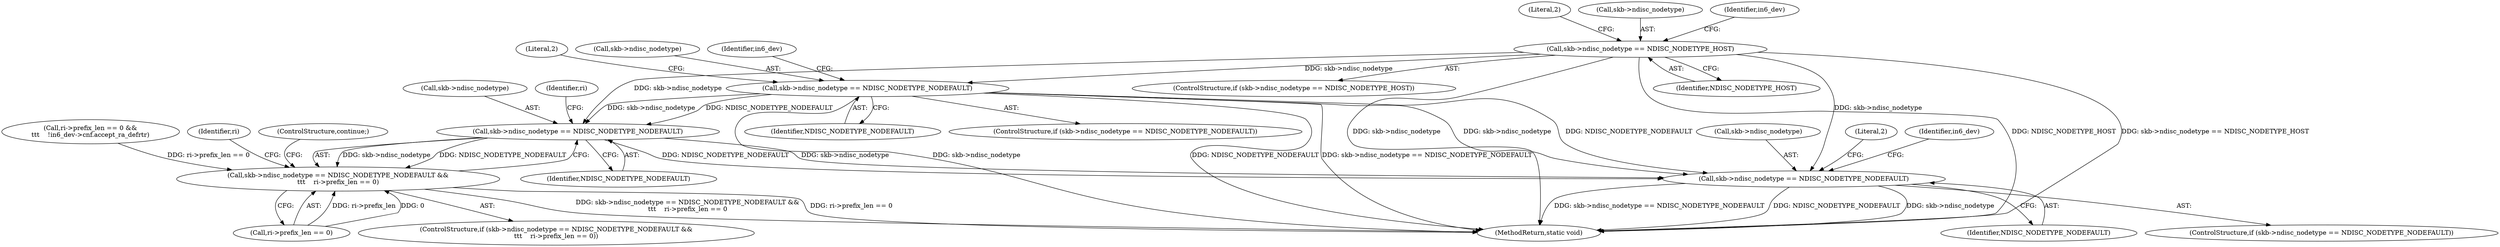 digraph "0_linux_6fd99094de2b83d1d4c8457f2c83483b2828e75a@pointer" {
"1000864" [label="(Call,skb->ndisc_nodetype == NDISC_NODETYPE_NODEFAULT)"];
"1000253" [label="(Call,skb->ndisc_nodetype == NDISC_NODETYPE_NODEFAULT)"];
"1000191" [label="(Call,skb->ndisc_nodetype == NDISC_NODETYPE_HOST)"];
"1000863" [label="(Call,skb->ndisc_nodetype == NDISC_NODETYPE_NODEFAULT &&\n\t\t\t    ri->prefix_len == 0)"];
"1000919" [label="(Call,skb->ndisc_nodetype == NDISC_NODETYPE_NODEFAULT)"];
"1000868" [label="(Identifier,NDISC_NODETYPE_NODEFAULT)"];
"1000864" [label="(Call,skb->ndisc_nodetype == NDISC_NODETYPE_NODEFAULT)"];
"1000918" [label="(ControlStructure,if (skb->ndisc_nodetype == NDISC_NODETYPE_NODEFAULT))"];
"1000253" [label="(Call,skb->ndisc_nodetype == NDISC_NODETYPE_NODEFAULT)"];
"1000874" [label="(ControlStructure,continue;)"];
"1000191" [label="(Call,skb->ndisc_nodetype == NDISC_NODETYPE_HOST)"];
"1000865" [label="(Call,skb->ndisc_nodetype)"];
"1000190" [label="(ControlStructure,if (skb->ndisc_nodetype == NDISC_NODETYPE_HOST))"];
"1000260" [label="(Literal,2)"];
"1000254" [label="(Call,skb->ndisc_nodetype)"];
"1001104" [label="(MethodReturn,static void)"];
"1000257" [label="(Identifier,NDISC_NODETYPE_NODEFAULT)"];
"1000876" [label="(Call,ri->prefix_len == 0 &&\n\t\t\t    !in6_dev->cnf.accept_ra_defrtr)"];
"1000919" [label="(Call,skb->ndisc_nodetype == NDISC_NODETYPE_NODEFAULT)"];
"1000198" [label="(Literal,2)"];
"1000192" [label="(Call,skb->ndisc_nodetype)"];
"1000195" [label="(Identifier,NDISC_NODETYPE_HOST)"];
"1000863" [label="(Call,skb->ndisc_nodetype == NDISC_NODETYPE_NODEFAULT &&\n\t\t\t    ri->prefix_len == 0)"];
"1000273" [label="(Identifier,in6_dev)"];
"1000926" [label="(Literal,2)"];
"1000940" [label="(Identifier,in6_dev)"];
"1000862" [label="(ControlStructure,if (skb->ndisc_nodetype == NDISC_NODETYPE_NODEFAULT &&\n\t\t\t    ri->prefix_len == 0))"];
"1000203" [label="(Identifier,in6_dev)"];
"1000252" [label="(ControlStructure,if (skb->ndisc_nodetype == NDISC_NODETYPE_NODEFAULT))"];
"1000869" [label="(Call,ri->prefix_len == 0)"];
"1000920" [label="(Call,skb->ndisc_nodetype)"];
"1000871" [label="(Identifier,ri)"];
"1000923" [label="(Identifier,NDISC_NODETYPE_NODEFAULT)"];
"1000879" [label="(Identifier,ri)"];
"1000864" -> "1000863"  [label="AST: "];
"1000864" -> "1000868"  [label="CFG: "];
"1000865" -> "1000864"  [label="AST: "];
"1000868" -> "1000864"  [label="AST: "];
"1000871" -> "1000864"  [label="CFG: "];
"1000863" -> "1000864"  [label="CFG: "];
"1000864" -> "1000863"  [label="DDG: skb->ndisc_nodetype"];
"1000864" -> "1000863"  [label="DDG: NDISC_NODETYPE_NODEFAULT"];
"1000253" -> "1000864"  [label="DDG: skb->ndisc_nodetype"];
"1000253" -> "1000864"  [label="DDG: NDISC_NODETYPE_NODEFAULT"];
"1000191" -> "1000864"  [label="DDG: skb->ndisc_nodetype"];
"1000864" -> "1000919"  [label="DDG: skb->ndisc_nodetype"];
"1000864" -> "1000919"  [label="DDG: NDISC_NODETYPE_NODEFAULT"];
"1000253" -> "1000252"  [label="AST: "];
"1000253" -> "1000257"  [label="CFG: "];
"1000254" -> "1000253"  [label="AST: "];
"1000257" -> "1000253"  [label="AST: "];
"1000260" -> "1000253"  [label="CFG: "];
"1000273" -> "1000253"  [label="CFG: "];
"1000253" -> "1001104"  [label="DDG: skb->ndisc_nodetype == NDISC_NODETYPE_NODEFAULT"];
"1000253" -> "1001104"  [label="DDG: skb->ndisc_nodetype"];
"1000253" -> "1001104"  [label="DDG: NDISC_NODETYPE_NODEFAULT"];
"1000191" -> "1000253"  [label="DDG: skb->ndisc_nodetype"];
"1000253" -> "1000919"  [label="DDG: skb->ndisc_nodetype"];
"1000253" -> "1000919"  [label="DDG: NDISC_NODETYPE_NODEFAULT"];
"1000191" -> "1000190"  [label="AST: "];
"1000191" -> "1000195"  [label="CFG: "];
"1000192" -> "1000191"  [label="AST: "];
"1000195" -> "1000191"  [label="AST: "];
"1000198" -> "1000191"  [label="CFG: "];
"1000203" -> "1000191"  [label="CFG: "];
"1000191" -> "1001104"  [label="DDG: NDISC_NODETYPE_HOST"];
"1000191" -> "1001104"  [label="DDG: skb->ndisc_nodetype == NDISC_NODETYPE_HOST"];
"1000191" -> "1001104"  [label="DDG: skb->ndisc_nodetype"];
"1000191" -> "1000919"  [label="DDG: skb->ndisc_nodetype"];
"1000863" -> "1000862"  [label="AST: "];
"1000863" -> "1000869"  [label="CFG: "];
"1000869" -> "1000863"  [label="AST: "];
"1000874" -> "1000863"  [label="CFG: "];
"1000879" -> "1000863"  [label="CFG: "];
"1000863" -> "1001104"  [label="DDG: skb->ndisc_nodetype == NDISC_NODETYPE_NODEFAULT &&\n\t\t\t    ri->prefix_len == 0"];
"1000863" -> "1001104"  [label="DDG: ri->prefix_len == 0"];
"1000869" -> "1000863"  [label="DDG: ri->prefix_len"];
"1000869" -> "1000863"  [label="DDG: 0"];
"1000876" -> "1000863"  [label="DDG: ri->prefix_len == 0"];
"1000919" -> "1000918"  [label="AST: "];
"1000919" -> "1000923"  [label="CFG: "];
"1000920" -> "1000919"  [label="AST: "];
"1000923" -> "1000919"  [label="AST: "];
"1000926" -> "1000919"  [label="CFG: "];
"1000940" -> "1000919"  [label="CFG: "];
"1000919" -> "1001104"  [label="DDG: skb->ndisc_nodetype"];
"1000919" -> "1001104"  [label="DDG: skb->ndisc_nodetype == NDISC_NODETYPE_NODEFAULT"];
"1000919" -> "1001104"  [label="DDG: NDISC_NODETYPE_NODEFAULT"];
}
